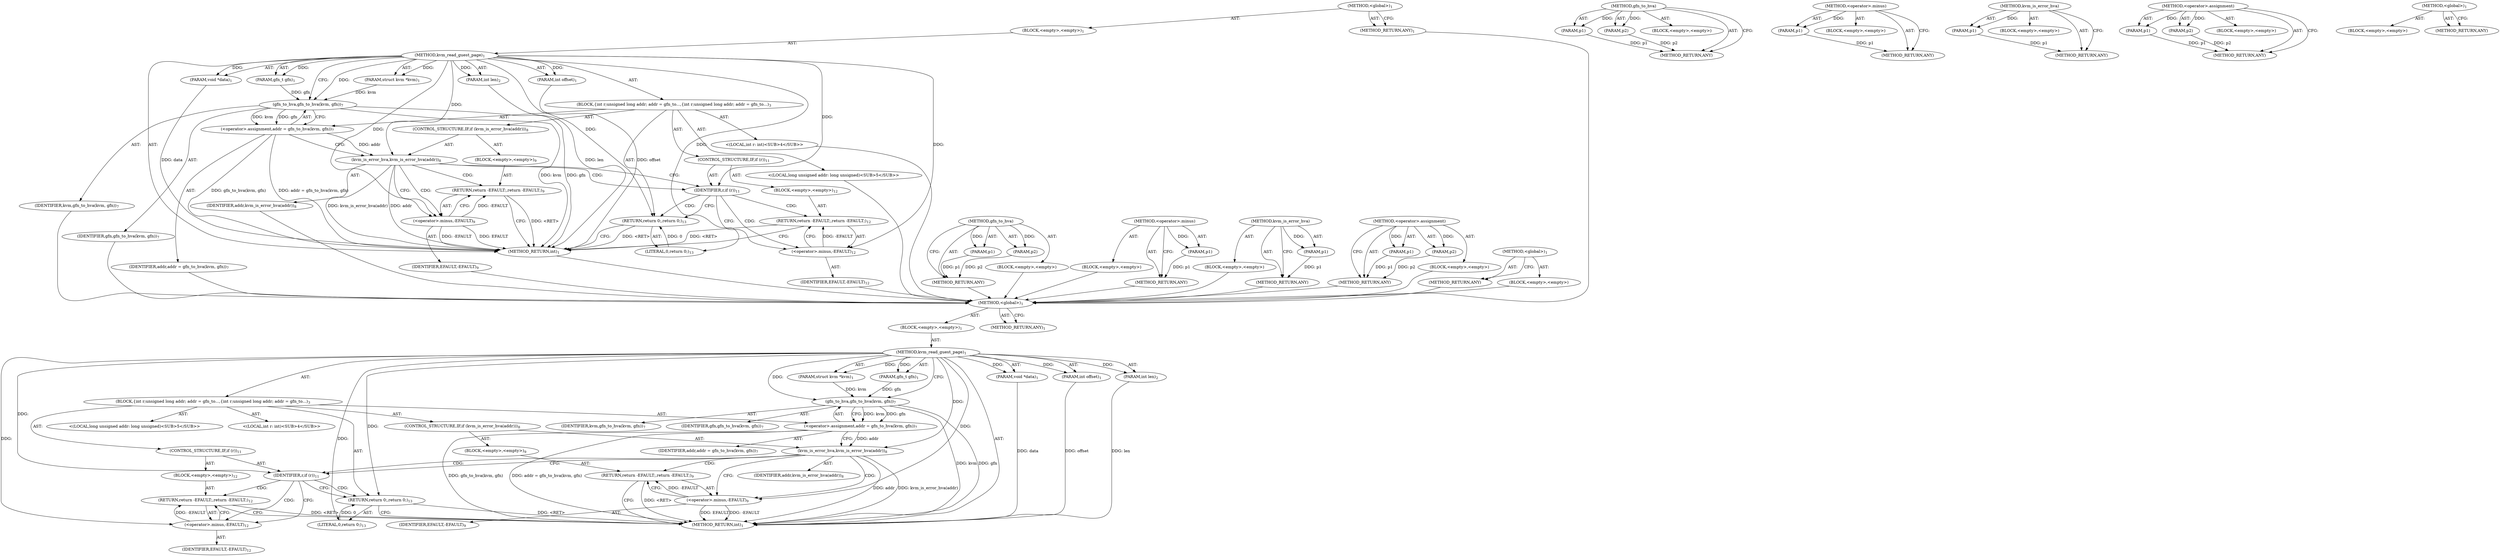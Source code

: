 digraph "&lt;global&gt;" {
vulnerable_6 [label=<(METHOD,&lt;global&gt;)<SUB>1</SUB>>];
vulnerable_7 [label=<(BLOCK,&lt;empty&gt;,&lt;empty&gt;)<SUB>1</SUB>>];
vulnerable_8 [label=<(METHOD,kvm_read_guest_page)<SUB>1</SUB>>];
vulnerable_9 [label=<(PARAM,struct kvm *kvm)<SUB>1</SUB>>];
vulnerable_10 [label=<(PARAM,gfn_t gfn)<SUB>1</SUB>>];
vulnerable_11 [label=<(PARAM,void *data)<SUB>1</SUB>>];
vulnerable_12 [label=<(PARAM,int offset)<SUB>1</SUB>>];
vulnerable_13 [label=<(PARAM,int len)<SUB>2</SUB>>];
vulnerable_14 [label=<(BLOCK,{
	int r;
	unsigned long addr;

 	addr = gfn_to...,{
	int r;
	unsigned long addr;

 	addr = gfn_to...)<SUB>3</SUB>>];
vulnerable_15 [label="<(LOCAL,int r: int)<SUB>4</SUB>>"];
vulnerable_16 [label="<(LOCAL,long unsigned addr: long unsigned)<SUB>5</SUB>>"];
vulnerable_17 [label=<(&lt;operator&gt;.assignment,addr = gfn_to_hva(kvm, gfn))<SUB>7</SUB>>];
vulnerable_18 [label=<(IDENTIFIER,addr,addr = gfn_to_hva(kvm, gfn))<SUB>7</SUB>>];
vulnerable_19 [label=<(gfn_to_hva,gfn_to_hva(kvm, gfn))<SUB>7</SUB>>];
vulnerable_20 [label=<(IDENTIFIER,kvm,gfn_to_hva(kvm, gfn))<SUB>7</SUB>>];
vulnerable_21 [label=<(IDENTIFIER,gfn,gfn_to_hva(kvm, gfn))<SUB>7</SUB>>];
vulnerable_22 [label=<(CONTROL_STRUCTURE,IF,if (kvm_is_error_hva(addr)))<SUB>8</SUB>>];
vulnerable_23 [label=<(kvm_is_error_hva,kvm_is_error_hva(addr))<SUB>8</SUB>>];
vulnerable_24 [label=<(IDENTIFIER,addr,kvm_is_error_hva(addr))<SUB>8</SUB>>];
vulnerable_25 [label=<(BLOCK,&lt;empty&gt;,&lt;empty&gt;)<SUB>9</SUB>>];
vulnerable_26 [label=<(RETURN,return -EFAULT;,return -EFAULT;)<SUB>9</SUB>>];
vulnerable_27 [label=<(&lt;operator&gt;.minus,-EFAULT)<SUB>9</SUB>>];
vulnerable_28 [label=<(IDENTIFIER,EFAULT,-EFAULT)<SUB>9</SUB>>];
vulnerable_29 [label=<(CONTROL_STRUCTURE,IF,if (r))<SUB>11</SUB>>];
vulnerable_30 [label=<(IDENTIFIER,r,if (r))<SUB>11</SUB>>];
vulnerable_31 [label=<(BLOCK,&lt;empty&gt;,&lt;empty&gt;)<SUB>12</SUB>>];
vulnerable_32 [label=<(RETURN,return -EFAULT;,return -EFAULT;)<SUB>12</SUB>>];
vulnerable_33 [label=<(&lt;operator&gt;.minus,-EFAULT)<SUB>12</SUB>>];
vulnerable_34 [label=<(IDENTIFIER,EFAULT,-EFAULT)<SUB>12</SUB>>];
vulnerable_35 [label=<(RETURN,return 0;,return 0;)<SUB>13</SUB>>];
vulnerable_36 [label=<(LITERAL,0,return 0;)<SUB>13</SUB>>];
vulnerable_37 [label=<(METHOD_RETURN,int)<SUB>1</SUB>>];
vulnerable_39 [label=<(METHOD_RETURN,ANY)<SUB>1</SUB>>];
vulnerable_67 [label=<(METHOD,gfn_to_hva)>];
vulnerable_68 [label=<(PARAM,p1)>];
vulnerable_69 [label=<(PARAM,p2)>];
vulnerable_70 [label=<(BLOCK,&lt;empty&gt;,&lt;empty&gt;)>];
vulnerable_71 [label=<(METHOD_RETURN,ANY)>];
vulnerable_76 [label=<(METHOD,&lt;operator&gt;.minus)>];
vulnerable_77 [label=<(PARAM,p1)>];
vulnerable_78 [label=<(BLOCK,&lt;empty&gt;,&lt;empty&gt;)>];
vulnerable_79 [label=<(METHOD_RETURN,ANY)>];
vulnerable_72 [label=<(METHOD,kvm_is_error_hva)>];
vulnerable_73 [label=<(PARAM,p1)>];
vulnerable_74 [label=<(BLOCK,&lt;empty&gt;,&lt;empty&gt;)>];
vulnerable_75 [label=<(METHOD_RETURN,ANY)>];
vulnerable_62 [label=<(METHOD,&lt;operator&gt;.assignment)>];
vulnerable_63 [label=<(PARAM,p1)>];
vulnerable_64 [label=<(PARAM,p2)>];
vulnerable_65 [label=<(BLOCK,&lt;empty&gt;,&lt;empty&gt;)>];
vulnerable_66 [label=<(METHOD_RETURN,ANY)>];
vulnerable_56 [label=<(METHOD,&lt;global&gt;)<SUB>1</SUB>>];
vulnerable_57 [label=<(BLOCK,&lt;empty&gt;,&lt;empty&gt;)>];
vulnerable_58 [label=<(METHOD_RETURN,ANY)>];
fixed_6 [label=<(METHOD,&lt;global&gt;)<SUB>1</SUB>>];
fixed_7 [label=<(BLOCK,&lt;empty&gt;,&lt;empty&gt;)<SUB>1</SUB>>];
fixed_8 [label=<(METHOD,kvm_read_guest_page)<SUB>1</SUB>>];
fixed_9 [label=<(PARAM,struct kvm *kvm)<SUB>1</SUB>>];
fixed_10 [label=<(PARAM,gfn_t gfn)<SUB>1</SUB>>];
fixed_11 [label=<(PARAM,void *data)<SUB>1</SUB>>];
fixed_12 [label=<(PARAM,int offset)<SUB>1</SUB>>];
fixed_13 [label=<(PARAM,int len)<SUB>2</SUB>>];
fixed_14 [label=<(BLOCK,{
	int r;
	unsigned long addr;

 	addr = gfn_to...,{
	int r;
	unsigned long addr;

 	addr = gfn_to...)<SUB>3</SUB>>];
fixed_15 [label="<(LOCAL,int r: int)<SUB>4</SUB>>"];
fixed_16 [label="<(LOCAL,long unsigned addr: long unsigned)<SUB>5</SUB>>"];
fixed_17 [label=<(&lt;operator&gt;.assignment,addr = gfn_to_hva(kvm, gfn))<SUB>7</SUB>>];
fixed_18 [label=<(IDENTIFIER,addr,addr = gfn_to_hva(kvm, gfn))<SUB>7</SUB>>];
fixed_19 [label=<(gfn_to_hva,gfn_to_hva(kvm, gfn))<SUB>7</SUB>>];
fixed_20 [label=<(IDENTIFIER,kvm,gfn_to_hva(kvm, gfn))<SUB>7</SUB>>];
fixed_21 [label=<(IDENTIFIER,gfn,gfn_to_hva(kvm, gfn))<SUB>7</SUB>>];
fixed_22 [label=<(CONTROL_STRUCTURE,IF,if (kvm_is_error_hva(addr)))<SUB>8</SUB>>];
fixed_23 [label=<(kvm_is_error_hva,kvm_is_error_hva(addr))<SUB>8</SUB>>];
fixed_24 [label=<(IDENTIFIER,addr,kvm_is_error_hva(addr))<SUB>8</SUB>>];
fixed_25 [label=<(BLOCK,&lt;empty&gt;,&lt;empty&gt;)<SUB>9</SUB>>];
fixed_26 [label=<(RETURN,return -EFAULT;,return -EFAULT;)<SUB>9</SUB>>];
fixed_27 [label=<(&lt;operator&gt;.minus,-EFAULT)<SUB>9</SUB>>];
fixed_28 [label=<(IDENTIFIER,EFAULT,-EFAULT)<SUB>9</SUB>>];
fixed_29 [label=<(CONTROL_STRUCTURE,IF,if (r))<SUB>11</SUB>>];
fixed_30 [label=<(IDENTIFIER,r,if (r))<SUB>11</SUB>>];
fixed_31 [label=<(BLOCK,&lt;empty&gt;,&lt;empty&gt;)<SUB>12</SUB>>];
fixed_32 [label=<(RETURN,return -EFAULT;,return -EFAULT;)<SUB>12</SUB>>];
fixed_33 [label=<(&lt;operator&gt;.minus,-EFAULT)<SUB>12</SUB>>];
fixed_34 [label=<(IDENTIFIER,EFAULT,-EFAULT)<SUB>12</SUB>>];
fixed_35 [label=<(RETURN,return 0;,return 0;)<SUB>13</SUB>>];
fixed_36 [label=<(LITERAL,0,return 0;)<SUB>13</SUB>>];
fixed_37 [label=<(METHOD_RETURN,int)<SUB>1</SUB>>];
fixed_39 [label=<(METHOD_RETURN,ANY)<SUB>1</SUB>>];
fixed_67 [label=<(METHOD,gfn_to_hva)>];
fixed_68 [label=<(PARAM,p1)>];
fixed_69 [label=<(PARAM,p2)>];
fixed_70 [label=<(BLOCK,&lt;empty&gt;,&lt;empty&gt;)>];
fixed_71 [label=<(METHOD_RETURN,ANY)>];
fixed_76 [label=<(METHOD,&lt;operator&gt;.minus)>];
fixed_77 [label=<(PARAM,p1)>];
fixed_78 [label=<(BLOCK,&lt;empty&gt;,&lt;empty&gt;)>];
fixed_79 [label=<(METHOD_RETURN,ANY)>];
fixed_72 [label=<(METHOD,kvm_is_error_hva)>];
fixed_73 [label=<(PARAM,p1)>];
fixed_74 [label=<(BLOCK,&lt;empty&gt;,&lt;empty&gt;)>];
fixed_75 [label=<(METHOD_RETURN,ANY)>];
fixed_62 [label=<(METHOD,&lt;operator&gt;.assignment)>];
fixed_63 [label=<(PARAM,p1)>];
fixed_64 [label=<(PARAM,p2)>];
fixed_65 [label=<(BLOCK,&lt;empty&gt;,&lt;empty&gt;)>];
fixed_66 [label=<(METHOD_RETURN,ANY)>];
fixed_56 [label=<(METHOD,&lt;global&gt;)<SUB>1</SUB>>];
fixed_57 [label=<(BLOCK,&lt;empty&gt;,&lt;empty&gt;)>];
fixed_58 [label=<(METHOD_RETURN,ANY)>];
vulnerable_6 -> vulnerable_7  [key=0, label="AST: "];
vulnerable_6 -> vulnerable_39  [key=0, label="AST: "];
vulnerable_6 -> vulnerable_39  [key=1, label="CFG: "];
vulnerable_7 -> vulnerable_8  [key=0, label="AST: "];
vulnerable_8 -> vulnerable_9  [key=0, label="AST: "];
vulnerable_8 -> vulnerable_9  [key=1, label="DDG: "];
vulnerable_8 -> vulnerable_10  [key=0, label="AST: "];
vulnerable_8 -> vulnerable_10  [key=1, label="DDG: "];
vulnerable_8 -> vulnerable_11  [key=0, label="AST: "];
vulnerable_8 -> vulnerable_11  [key=1, label="DDG: "];
vulnerable_8 -> vulnerable_12  [key=0, label="AST: "];
vulnerable_8 -> vulnerable_12  [key=1, label="DDG: "];
vulnerable_8 -> vulnerable_13  [key=0, label="AST: "];
vulnerable_8 -> vulnerable_13  [key=1, label="DDG: "];
vulnerable_8 -> vulnerable_14  [key=0, label="AST: "];
vulnerable_8 -> vulnerable_37  [key=0, label="AST: "];
vulnerable_8 -> vulnerable_19  [key=0, label="CFG: "];
vulnerable_8 -> vulnerable_19  [key=1, label="DDG: "];
vulnerable_8 -> vulnerable_35  [key=0, label="DDG: "];
vulnerable_8 -> vulnerable_30  [key=0, label="DDG: "];
vulnerable_8 -> vulnerable_36  [key=0, label="DDG: "];
vulnerable_8 -> vulnerable_23  [key=0, label="DDG: "];
vulnerable_8 -> vulnerable_27  [key=0, label="DDG: "];
vulnerable_8 -> vulnerable_33  [key=0, label="DDG: "];
vulnerable_9 -> vulnerable_19  [key=0, label="DDG: kvm"];
vulnerable_10 -> vulnerable_19  [key=0, label="DDG: gfn"];
vulnerable_11 -> vulnerable_37  [key=0, label="DDG: data"];
vulnerable_12 -> vulnerable_37  [key=0, label="DDG: offset"];
vulnerable_13 -> vulnerable_37  [key=0, label="DDG: len"];
vulnerable_14 -> vulnerable_15  [key=0, label="AST: "];
vulnerable_14 -> vulnerable_16  [key=0, label="AST: "];
vulnerable_14 -> vulnerable_17  [key=0, label="AST: "];
vulnerable_14 -> vulnerable_22  [key=0, label="AST: "];
vulnerable_14 -> vulnerable_29  [key=0, label="AST: "];
vulnerable_14 -> vulnerable_35  [key=0, label="AST: "];
vulnerable_15 -> fixed_6  [key=0];
vulnerable_16 -> fixed_6  [key=0];
vulnerable_17 -> vulnerable_18  [key=0, label="AST: "];
vulnerable_17 -> vulnerable_19  [key=0, label="AST: "];
vulnerable_17 -> vulnerable_23  [key=0, label="CFG: "];
vulnerable_17 -> vulnerable_23  [key=1, label="DDG: addr"];
vulnerable_17 -> vulnerable_37  [key=0, label="DDG: gfn_to_hva(kvm, gfn)"];
vulnerable_17 -> vulnerable_37  [key=1, label="DDG: addr = gfn_to_hva(kvm, gfn)"];
vulnerable_18 -> fixed_6  [key=0];
vulnerable_19 -> vulnerable_20  [key=0, label="AST: "];
vulnerable_19 -> vulnerable_21  [key=0, label="AST: "];
vulnerable_19 -> vulnerable_17  [key=0, label="CFG: "];
vulnerable_19 -> vulnerable_17  [key=1, label="DDG: kvm"];
vulnerable_19 -> vulnerable_17  [key=2, label="DDG: gfn"];
vulnerable_19 -> vulnerable_37  [key=0, label="DDG: kvm"];
vulnerable_19 -> vulnerable_37  [key=1, label="DDG: gfn"];
vulnerable_20 -> fixed_6  [key=0];
vulnerable_21 -> fixed_6  [key=0];
vulnerable_22 -> vulnerable_23  [key=0, label="AST: "];
vulnerable_22 -> vulnerable_25  [key=0, label="AST: "];
vulnerable_23 -> vulnerable_24  [key=0, label="AST: "];
vulnerable_23 -> vulnerable_30  [key=0, label="CFG: "];
vulnerable_23 -> vulnerable_30  [key=1, label="CDG: "];
vulnerable_23 -> vulnerable_27  [key=0, label="CFG: "];
vulnerable_23 -> vulnerable_27  [key=1, label="CDG: "];
vulnerable_23 -> vulnerable_37  [key=0, label="DDG: addr"];
vulnerable_23 -> vulnerable_37  [key=1, label="DDG: kvm_is_error_hva(addr)"];
vulnerable_23 -> vulnerable_26  [key=0, label="CDG: "];
vulnerable_24 -> fixed_6  [key=0];
vulnerable_25 -> vulnerable_26  [key=0, label="AST: "];
vulnerable_26 -> vulnerable_27  [key=0, label="AST: "];
vulnerable_26 -> vulnerable_37  [key=0, label="CFG: "];
vulnerable_26 -> vulnerable_37  [key=1, label="DDG: &lt;RET&gt;"];
vulnerable_27 -> vulnerable_28  [key=0, label="AST: "];
vulnerable_27 -> vulnerable_26  [key=0, label="CFG: "];
vulnerable_27 -> vulnerable_26  [key=1, label="DDG: -EFAULT"];
vulnerable_27 -> vulnerable_37  [key=0, label="DDG: EFAULT"];
vulnerable_27 -> vulnerable_37  [key=1, label="DDG: -EFAULT"];
vulnerable_28 -> fixed_6  [key=0];
vulnerable_29 -> vulnerable_30  [key=0, label="AST: "];
vulnerable_29 -> vulnerable_31  [key=0, label="AST: "];
vulnerable_30 -> vulnerable_33  [key=0, label="CFG: "];
vulnerable_30 -> vulnerable_33  [key=1, label="CDG: "];
vulnerable_30 -> vulnerable_35  [key=0, label="CFG: "];
vulnerable_30 -> vulnerable_35  [key=1, label="CDG: "];
vulnerable_30 -> vulnerable_32  [key=0, label="CDG: "];
vulnerable_31 -> vulnerable_32  [key=0, label="AST: "];
vulnerable_32 -> vulnerable_33  [key=0, label="AST: "];
vulnerable_32 -> vulnerable_37  [key=0, label="CFG: "];
vulnerable_32 -> vulnerable_37  [key=1, label="DDG: &lt;RET&gt;"];
vulnerable_33 -> vulnerable_34  [key=0, label="AST: "];
vulnerable_33 -> vulnerable_32  [key=0, label="CFG: "];
vulnerable_33 -> vulnerable_32  [key=1, label="DDG: -EFAULT"];
vulnerable_34 -> fixed_6  [key=0];
vulnerable_35 -> vulnerable_36  [key=0, label="AST: "];
vulnerable_35 -> vulnerable_37  [key=0, label="CFG: "];
vulnerable_35 -> vulnerable_37  [key=1, label="DDG: &lt;RET&gt;"];
vulnerable_36 -> vulnerable_35  [key=0, label="DDG: 0"];
vulnerable_37 -> fixed_6  [key=0];
vulnerable_39 -> fixed_6  [key=0];
vulnerable_67 -> vulnerable_68  [key=0, label="AST: "];
vulnerable_67 -> vulnerable_68  [key=1, label="DDG: "];
vulnerable_67 -> vulnerable_70  [key=0, label="AST: "];
vulnerable_67 -> vulnerable_69  [key=0, label="AST: "];
vulnerable_67 -> vulnerable_69  [key=1, label="DDG: "];
vulnerable_67 -> vulnerable_71  [key=0, label="AST: "];
vulnerable_67 -> vulnerable_71  [key=1, label="CFG: "];
vulnerable_68 -> vulnerable_71  [key=0, label="DDG: p1"];
vulnerable_69 -> vulnerable_71  [key=0, label="DDG: p2"];
vulnerable_70 -> fixed_6  [key=0];
vulnerable_71 -> fixed_6  [key=0];
vulnerable_76 -> vulnerable_77  [key=0, label="AST: "];
vulnerable_76 -> vulnerable_77  [key=1, label="DDG: "];
vulnerable_76 -> vulnerable_78  [key=0, label="AST: "];
vulnerable_76 -> vulnerable_79  [key=0, label="AST: "];
vulnerable_76 -> vulnerable_79  [key=1, label="CFG: "];
vulnerable_77 -> vulnerable_79  [key=0, label="DDG: p1"];
vulnerable_78 -> fixed_6  [key=0];
vulnerable_79 -> fixed_6  [key=0];
vulnerable_72 -> vulnerable_73  [key=0, label="AST: "];
vulnerable_72 -> vulnerable_73  [key=1, label="DDG: "];
vulnerable_72 -> vulnerable_74  [key=0, label="AST: "];
vulnerable_72 -> vulnerable_75  [key=0, label="AST: "];
vulnerable_72 -> vulnerable_75  [key=1, label="CFG: "];
vulnerable_73 -> vulnerable_75  [key=0, label="DDG: p1"];
vulnerable_74 -> fixed_6  [key=0];
vulnerable_75 -> fixed_6  [key=0];
vulnerable_62 -> vulnerable_63  [key=0, label="AST: "];
vulnerable_62 -> vulnerable_63  [key=1, label="DDG: "];
vulnerable_62 -> vulnerable_65  [key=0, label="AST: "];
vulnerable_62 -> vulnerable_64  [key=0, label="AST: "];
vulnerable_62 -> vulnerable_64  [key=1, label="DDG: "];
vulnerable_62 -> vulnerable_66  [key=0, label="AST: "];
vulnerable_62 -> vulnerable_66  [key=1, label="CFG: "];
vulnerable_63 -> vulnerable_66  [key=0, label="DDG: p1"];
vulnerable_64 -> vulnerable_66  [key=0, label="DDG: p2"];
vulnerable_65 -> fixed_6  [key=0];
vulnerable_66 -> fixed_6  [key=0];
vulnerable_56 -> vulnerable_57  [key=0, label="AST: "];
vulnerable_56 -> vulnerable_58  [key=0, label="AST: "];
vulnerable_56 -> vulnerable_58  [key=1, label="CFG: "];
vulnerable_57 -> fixed_6  [key=0];
vulnerable_58 -> fixed_6  [key=0];
fixed_6 -> fixed_7  [key=0, label="AST: "];
fixed_6 -> fixed_39  [key=0, label="AST: "];
fixed_6 -> fixed_39  [key=1, label="CFG: "];
fixed_7 -> fixed_8  [key=0, label="AST: "];
fixed_8 -> fixed_9  [key=0, label="AST: "];
fixed_8 -> fixed_9  [key=1, label="DDG: "];
fixed_8 -> fixed_10  [key=0, label="AST: "];
fixed_8 -> fixed_10  [key=1, label="DDG: "];
fixed_8 -> fixed_11  [key=0, label="AST: "];
fixed_8 -> fixed_11  [key=1, label="DDG: "];
fixed_8 -> fixed_12  [key=0, label="AST: "];
fixed_8 -> fixed_12  [key=1, label="DDG: "];
fixed_8 -> fixed_13  [key=0, label="AST: "];
fixed_8 -> fixed_13  [key=1, label="DDG: "];
fixed_8 -> fixed_14  [key=0, label="AST: "];
fixed_8 -> fixed_37  [key=0, label="AST: "];
fixed_8 -> fixed_19  [key=0, label="CFG: "];
fixed_8 -> fixed_19  [key=1, label="DDG: "];
fixed_8 -> fixed_35  [key=0, label="DDG: "];
fixed_8 -> fixed_30  [key=0, label="DDG: "];
fixed_8 -> fixed_36  [key=0, label="DDG: "];
fixed_8 -> fixed_23  [key=0, label="DDG: "];
fixed_8 -> fixed_27  [key=0, label="DDG: "];
fixed_8 -> fixed_33  [key=0, label="DDG: "];
fixed_9 -> fixed_19  [key=0, label="DDG: kvm"];
fixed_10 -> fixed_19  [key=0, label="DDG: gfn"];
fixed_11 -> fixed_37  [key=0, label="DDG: data"];
fixed_12 -> fixed_37  [key=0, label="DDG: offset"];
fixed_13 -> fixed_37  [key=0, label="DDG: len"];
fixed_14 -> fixed_15  [key=0, label="AST: "];
fixed_14 -> fixed_16  [key=0, label="AST: "];
fixed_14 -> fixed_17  [key=0, label="AST: "];
fixed_14 -> fixed_22  [key=0, label="AST: "];
fixed_14 -> fixed_29  [key=0, label="AST: "];
fixed_14 -> fixed_35  [key=0, label="AST: "];
fixed_17 -> fixed_18  [key=0, label="AST: "];
fixed_17 -> fixed_19  [key=0, label="AST: "];
fixed_17 -> fixed_23  [key=0, label="CFG: "];
fixed_17 -> fixed_23  [key=1, label="DDG: addr"];
fixed_17 -> fixed_37  [key=0, label="DDG: gfn_to_hva(kvm, gfn)"];
fixed_17 -> fixed_37  [key=1, label="DDG: addr = gfn_to_hva(kvm, gfn)"];
fixed_19 -> fixed_20  [key=0, label="AST: "];
fixed_19 -> fixed_21  [key=0, label="AST: "];
fixed_19 -> fixed_17  [key=0, label="CFG: "];
fixed_19 -> fixed_17  [key=1, label="DDG: kvm"];
fixed_19 -> fixed_17  [key=2, label="DDG: gfn"];
fixed_19 -> fixed_37  [key=0, label="DDG: kvm"];
fixed_19 -> fixed_37  [key=1, label="DDG: gfn"];
fixed_22 -> fixed_23  [key=0, label="AST: "];
fixed_22 -> fixed_25  [key=0, label="AST: "];
fixed_23 -> fixed_24  [key=0, label="AST: "];
fixed_23 -> fixed_30  [key=0, label="CFG: "];
fixed_23 -> fixed_30  [key=1, label="CDG: "];
fixed_23 -> fixed_27  [key=0, label="CFG: "];
fixed_23 -> fixed_27  [key=1, label="CDG: "];
fixed_23 -> fixed_37  [key=0, label="DDG: addr"];
fixed_23 -> fixed_37  [key=1, label="DDG: kvm_is_error_hva(addr)"];
fixed_23 -> fixed_26  [key=0, label="CDG: "];
fixed_25 -> fixed_26  [key=0, label="AST: "];
fixed_26 -> fixed_27  [key=0, label="AST: "];
fixed_26 -> fixed_37  [key=0, label="CFG: "];
fixed_26 -> fixed_37  [key=1, label="DDG: &lt;RET&gt;"];
fixed_27 -> fixed_28  [key=0, label="AST: "];
fixed_27 -> fixed_26  [key=0, label="CFG: "];
fixed_27 -> fixed_26  [key=1, label="DDG: -EFAULT"];
fixed_27 -> fixed_37  [key=0, label="DDG: EFAULT"];
fixed_27 -> fixed_37  [key=1, label="DDG: -EFAULT"];
fixed_29 -> fixed_30  [key=0, label="AST: "];
fixed_29 -> fixed_31  [key=0, label="AST: "];
fixed_30 -> fixed_33  [key=0, label="CFG: "];
fixed_30 -> fixed_33  [key=1, label="CDG: "];
fixed_30 -> fixed_35  [key=0, label="CFG: "];
fixed_30 -> fixed_35  [key=1, label="CDG: "];
fixed_30 -> fixed_32  [key=0, label="CDG: "];
fixed_31 -> fixed_32  [key=0, label="AST: "];
fixed_32 -> fixed_33  [key=0, label="AST: "];
fixed_32 -> fixed_37  [key=0, label="CFG: "];
fixed_32 -> fixed_37  [key=1, label="DDG: &lt;RET&gt;"];
fixed_33 -> fixed_34  [key=0, label="AST: "];
fixed_33 -> fixed_32  [key=0, label="CFG: "];
fixed_33 -> fixed_32  [key=1, label="DDG: -EFAULT"];
fixed_35 -> fixed_36  [key=0, label="AST: "];
fixed_35 -> fixed_37  [key=0, label="CFG: "];
fixed_35 -> fixed_37  [key=1, label="DDG: &lt;RET&gt;"];
fixed_36 -> fixed_35  [key=0, label="DDG: 0"];
fixed_67 -> fixed_68  [key=0, label="AST: "];
fixed_67 -> fixed_68  [key=1, label="DDG: "];
fixed_67 -> fixed_70  [key=0, label="AST: "];
fixed_67 -> fixed_69  [key=0, label="AST: "];
fixed_67 -> fixed_69  [key=1, label="DDG: "];
fixed_67 -> fixed_71  [key=0, label="AST: "];
fixed_67 -> fixed_71  [key=1, label="CFG: "];
fixed_68 -> fixed_71  [key=0, label="DDG: p1"];
fixed_69 -> fixed_71  [key=0, label="DDG: p2"];
fixed_76 -> fixed_77  [key=0, label="AST: "];
fixed_76 -> fixed_77  [key=1, label="DDG: "];
fixed_76 -> fixed_78  [key=0, label="AST: "];
fixed_76 -> fixed_79  [key=0, label="AST: "];
fixed_76 -> fixed_79  [key=1, label="CFG: "];
fixed_77 -> fixed_79  [key=0, label="DDG: p1"];
fixed_72 -> fixed_73  [key=0, label="AST: "];
fixed_72 -> fixed_73  [key=1, label="DDG: "];
fixed_72 -> fixed_74  [key=0, label="AST: "];
fixed_72 -> fixed_75  [key=0, label="AST: "];
fixed_72 -> fixed_75  [key=1, label="CFG: "];
fixed_73 -> fixed_75  [key=0, label="DDG: p1"];
fixed_62 -> fixed_63  [key=0, label="AST: "];
fixed_62 -> fixed_63  [key=1, label="DDG: "];
fixed_62 -> fixed_65  [key=0, label="AST: "];
fixed_62 -> fixed_64  [key=0, label="AST: "];
fixed_62 -> fixed_64  [key=1, label="DDG: "];
fixed_62 -> fixed_66  [key=0, label="AST: "];
fixed_62 -> fixed_66  [key=1, label="CFG: "];
fixed_63 -> fixed_66  [key=0, label="DDG: p1"];
fixed_64 -> fixed_66  [key=0, label="DDG: p2"];
fixed_56 -> fixed_57  [key=0, label="AST: "];
fixed_56 -> fixed_58  [key=0, label="AST: "];
fixed_56 -> fixed_58  [key=1, label="CFG: "];
}
